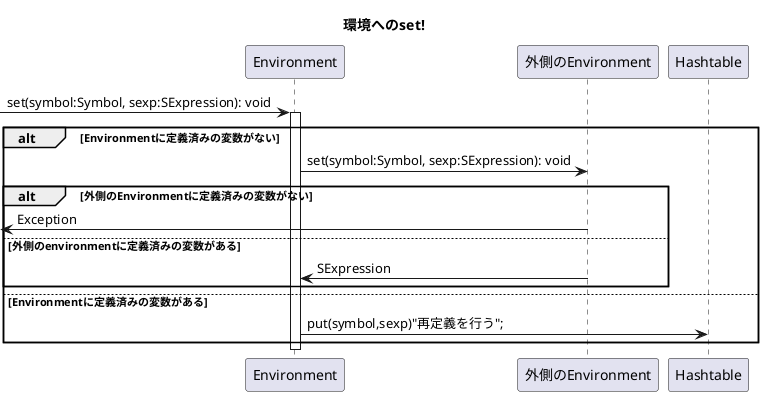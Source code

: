 ' 環境へのset!
@startuml
title 環境へのset!
participant "Environment" as Environment
participant "外側のEnvironment" as 外側のEnvironment
participant "Hashtable" as Hashtable
[->Environment: set(symbol:Symbol, sexp:SExpression): void
activate Environment
alt Environmentに定義済みの変数がない
Environment->外側のEnvironment: set(symbol:Symbol, sexp:SExpression): void
alt 外側のEnvironmentに定義済みの変数がない
[<-外側のEnvironment:Exception
else 外側のenvironmentに定義済みの変数がある
Environment<-外側のEnvironment:SExpression
end
else Environmentに定義済みの変数がある
Environment->Hashtable:put(symbol,sexp)"再定義を行う";
end
deactivate Environment


@enduml